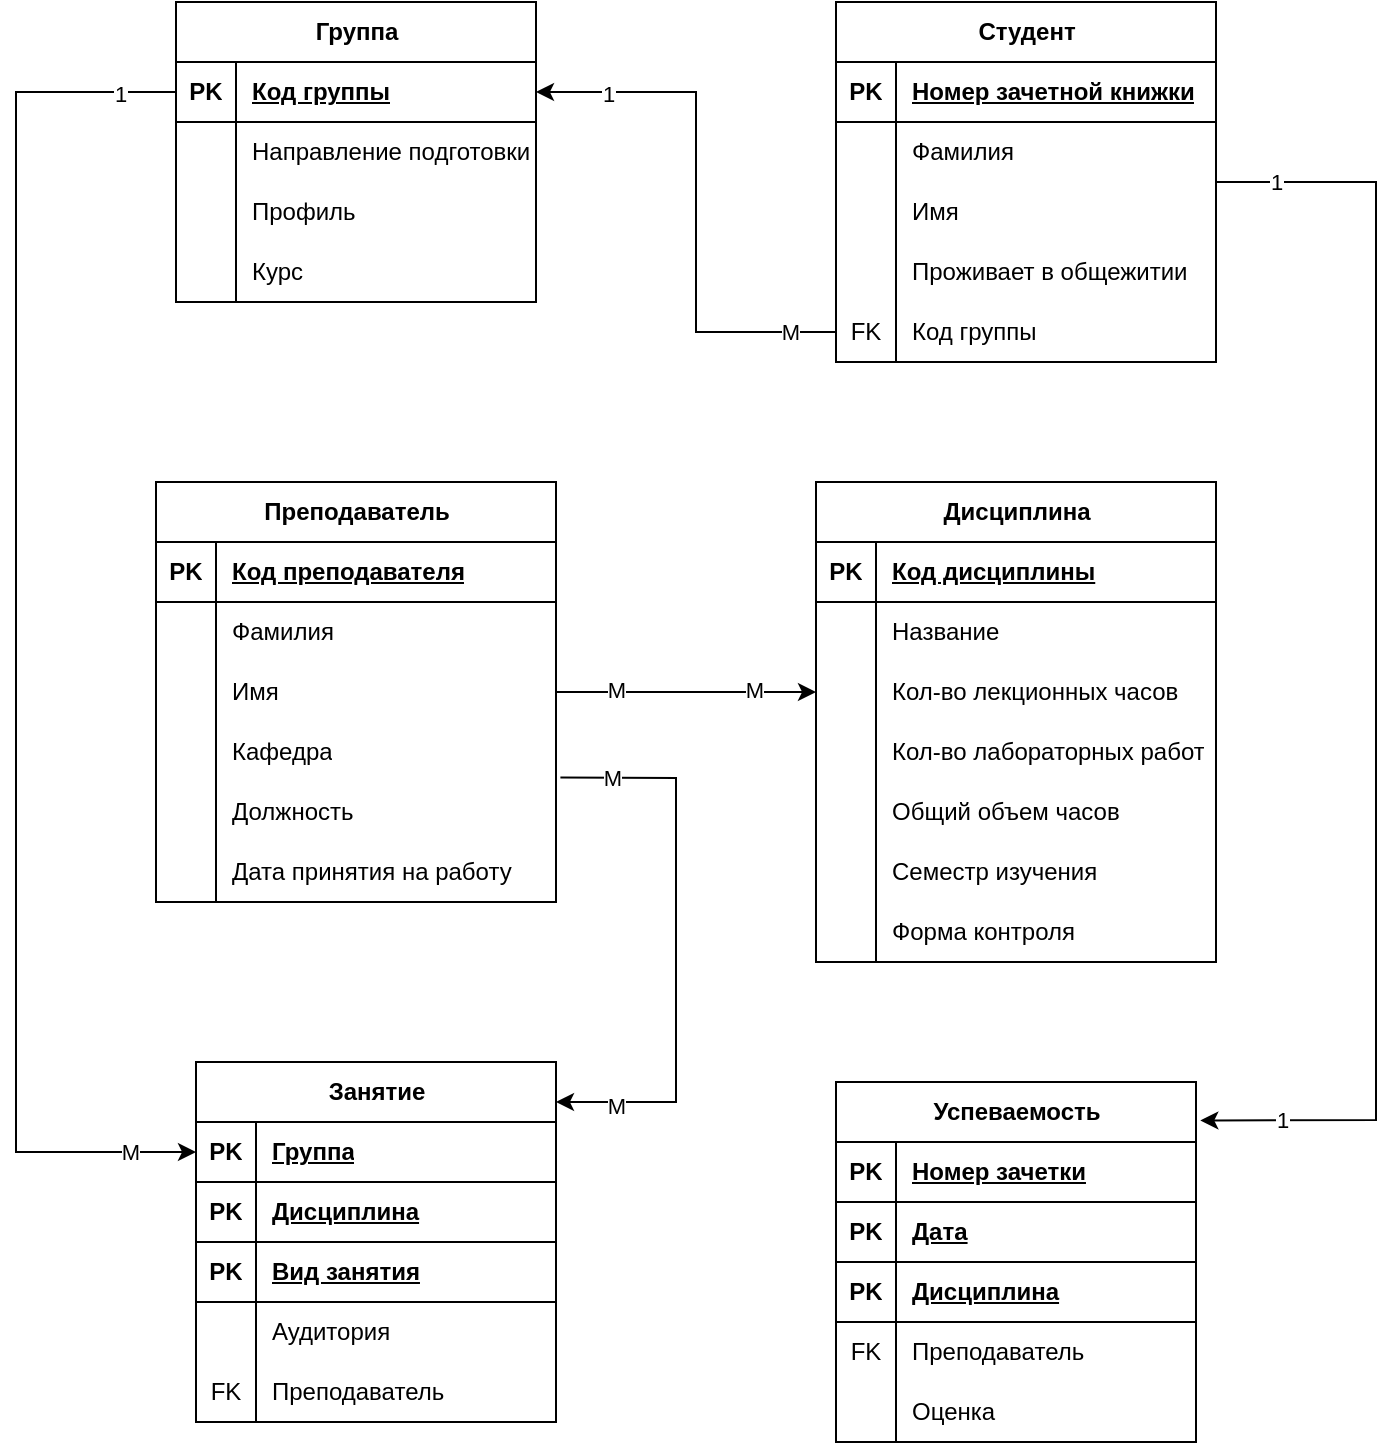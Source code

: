 <mxfile version="26.2.9">
  <diagram id="R2lEEEUBdFMjLlhIrx00" name="Page-1">
    <mxGraphModel dx="1283" dy="619" grid="1" gridSize="10" guides="1" tooltips="1" connect="1" arrows="1" fold="1" page="1" pageScale="1" pageWidth="850" pageHeight="1100" math="0" shadow="0" extFonts="Permanent Marker^https://fonts.googleapis.com/css?family=Permanent+Marker">
      <root>
        <mxCell id="0" />
        <mxCell id="1" parent="0" />
        <mxCell id="F655rZjjaWFnnAie6V9R-1" value="Группа" style="shape=table;startSize=30;container=1;collapsible=1;childLayout=tableLayout;fixedRows=1;rowLines=0;fontStyle=1;align=center;resizeLast=1;html=1;" vertex="1" parent="1">
          <mxGeometry x="180" y="60" width="180" height="150" as="geometry" />
        </mxCell>
        <mxCell id="F655rZjjaWFnnAie6V9R-2" value="" style="shape=tableRow;horizontal=0;startSize=0;swimlaneHead=0;swimlaneBody=0;fillColor=none;collapsible=0;dropTarget=0;points=[[0,0.5],[1,0.5]];portConstraint=eastwest;top=0;left=0;right=0;bottom=1;" vertex="1" parent="F655rZjjaWFnnAie6V9R-1">
          <mxGeometry y="30" width="180" height="30" as="geometry" />
        </mxCell>
        <mxCell id="F655rZjjaWFnnAie6V9R-3" value="PK" style="shape=partialRectangle;connectable=0;fillColor=none;top=0;left=0;bottom=0;right=0;fontStyle=1;overflow=hidden;whiteSpace=wrap;html=1;" vertex="1" parent="F655rZjjaWFnnAie6V9R-2">
          <mxGeometry width="30" height="30" as="geometry">
            <mxRectangle width="30" height="30" as="alternateBounds" />
          </mxGeometry>
        </mxCell>
        <mxCell id="F655rZjjaWFnnAie6V9R-4" value="Код группы" style="shape=partialRectangle;connectable=0;fillColor=none;top=0;left=0;bottom=0;right=0;align=left;spacingLeft=6;fontStyle=5;overflow=hidden;whiteSpace=wrap;html=1;" vertex="1" parent="F655rZjjaWFnnAie6V9R-2">
          <mxGeometry x="30" width="150" height="30" as="geometry">
            <mxRectangle width="150" height="30" as="alternateBounds" />
          </mxGeometry>
        </mxCell>
        <mxCell id="F655rZjjaWFnnAie6V9R-5" value="" style="shape=tableRow;horizontal=0;startSize=0;swimlaneHead=0;swimlaneBody=0;fillColor=none;collapsible=0;dropTarget=0;points=[[0,0.5],[1,0.5]];portConstraint=eastwest;top=0;left=0;right=0;bottom=0;" vertex="1" parent="F655rZjjaWFnnAie6V9R-1">
          <mxGeometry y="60" width="180" height="30" as="geometry" />
        </mxCell>
        <mxCell id="F655rZjjaWFnnAie6V9R-6" value="" style="shape=partialRectangle;connectable=0;fillColor=none;top=0;left=0;bottom=0;right=0;editable=1;overflow=hidden;whiteSpace=wrap;html=1;" vertex="1" parent="F655rZjjaWFnnAie6V9R-5">
          <mxGeometry width="30" height="30" as="geometry">
            <mxRectangle width="30" height="30" as="alternateBounds" />
          </mxGeometry>
        </mxCell>
        <mxCell id="F655rZjjaWFnnAie6V9R-7" value="Направление подготовки" style="shape=partialRectangle;connectable=0;fillColor=none;top=0;left=0;bottom=0;right=0;align=left;spacingLeft=6;overflow=hidden;whiteSpace=wrap;html=1;" vertex="1" parent="F655rZjjaWFnnAie6V9R-5">
          <mxGeometry x="30" width="150" height="30" as="geometry">
            <mxRectangle width="150" height="30" as="alternateBounds" />
          </mxGeometry>
        </mxCell>
        <mxCell id="F655rZjjaWFnnAie6V9R-8" value="" style="shape=tableRow;horizontal=0;startSize=0;swimlaneHead=0;swimlaneBody=0;fillColor=none;collapsible=0;dropTarget=0;points=[[0,0.5],[1,0.5]];portConstraint=eastwest;top=0;left=0;right=0;bottom=0;" vertex="1" parent="F655rZjjaWFnnAie6V9R-1">
          <mxGeometry y="90" width="180" height="30" as="geometry" />
        </mxCell>
        <mxCell id="F655rZjjaWFnnAie6V9R-9" value="" style="shape=partialRectangle;connectable=0;fillColor=none;top=0;left=0;bottom=0;right=0;editable=1;overflow=hidden;whiteSpace=wrap;html=1;" vertex="1" parent="F655rZjjaWFnnAie6V9R-8">
          <mxGeometry width="30" height="30" as="geometry">
            <mxRectangle width="30" height="30" as="alternateBounds" />
          </mxGeometry>
        </mxCell>
        <mxCell id="F655rZjjaWFnnAie6V9R-10" value="Профиль" style="shape=partialRectangle;connectable=0;fillColor=none;top=0;left=0;bottom=0;right=0;align=left;spacingLeft=6;overflow=hidden;whiteSpace=wrap;html=1;" vertex="1" parent="F655rZjjaWFnnAie6V9R-8">
          <mxGeometry x="30" width="150" height="30" as="geometry">
            <mxRectangle width="150" height="30" as="alternateBounds" />
          </mxGeometry>
        </mxCell>
        <mxCell id="F655rZjjaWFnnAie6V9R-11" value="" style="shape=tableRow;horizontal=0;startSize=0;swimlaneHead=0;swimlaneBody=0;fillColor=none;collapsible=0;dropTarget=0;points=[[0,0.5],[1,0.5]];portConstraint=eastwest;top=0;left=0;right=0;bottom=0;" vertex="1" parent="F655rZjjaWFnnAie6V9R-1">
          <mxGeometry y="120" width="180" height="30" as="geometry" />
        </mxCell>
        <mxCell id="F655rZjjaWFnnAie6V9R-12" value="" style="shape=partialRectangle;connectable=0;fillColor=none;top=0;left=0;bottom=0;right=0;editable=1;overflow=hidden;whiteSpace=wrap;html=1;" vertex="1" parent="F655rZjjaWFnnAie6V9R-11">
          <mxGeometry width="30" height="30" as="geometry">
            <mxRectangle width="30" height="30" as="alternateBounds" />
          </mxGeometry>
        </mxCell>
        <mxCell id="F655rZjjaWFnnAie6V9R-13" value="Курс" style="shape=partialRectangle;connectable=0;fillColor=none;top=0;left=0;bottom=0;right=0;align=left;spacingLeft=6;overflow=hidden;whiteSpace=wrap;html=1;" vertex="1" parent="F655rZjjaWFnnAie6V9R-11">
          <mxGeometry x="30" width="150" height="30" as="geometry">
            <mxRectangle width="150" height="30" as="alternateBounds" />
          </mxGeometry>
        </mxCell>
        <mxCell id="F655rZjjaWFnnAie6V9R-154" style="edgeStyle=none;rounded=0;orthogonalLoop=1;jettySize=auto;html=1;entryX=1.012;entryY=0.107;entryDx=0;entryDy=0;entryPerimeter=0;" edge="1" parent="1" source="F655rZjjaWFnnAie6V9R-14" target="F655rZjjaWFnnAie6V9R-110">
          <mxGeometry relative="1" as="geometry">
            <mxPoint x="710" y="690" as="targetPoint" />
            <Array as="points">
              <mxPoint x="780" y="150" />
              <mxPoint x="780" y="619" />
            </Array>
          </mxGeometry>
        </mxCell>
        <mxCell id="F655rZjjaWFnnAie6V9R-155" value="1" style="edgeLabel;html=1;align=center;verticalAlign=middle;resizable=0;points=[];" vertex="1" connectable="0" parent="F655rZjjaWFnnAie6V9R-154">
          <mxGeometry x="-0.906" relative="1" as="geometry">
            <mxPoint as="offset" />
          </mxGeometry>
        </mxCell>
        <mxCell id="F655rZjjaWFnnAie6V9R-156" value="1" style="edgeLabel;html=1;align=center;verticalAlign=middle;resizable=0;points=[];" vertex="1" connectable="0" parent="F655rZjjaWFnnAie6V9R-154">
          <mxGeometry x="0.873" relative="1" as="geometry">
            <mxPoint as="offset" />
          </mxGeometry>
        </mxCell>
        <mxCell id="F655rZjjaWFnnAie6V9R-14" value="Студент" style="shape=table;startSize=30;container=1;collapsible=1;childLayout=tableLayout;fixedRows=1;rowLines=0;fontStyle=1;align=center;resizeLast=1;html=1;" vertex="1" parent="1">
          <mxGeometry x="510" y="60" width="190" height="180" as="geometry">
            <mxRectangle x="510" y="120" width="90" height="30" as="alternateBounds" />
          </mxGeometry>
        </mxCell>
        <mxCell id="F655rZjjaWFnnAie6V9R-15" value="" style="shape=tableRow;horizontal=0;startSize=0;swimlaneHead=0;swimlaneBody=0;fillColor=none;collapsible=0;dropTarget=0;points=[[0,0.5],[1,0.5]];portConstraint=eastwest;top=0;left=0;right=0;bottom=1;" vertex="1" parent="F655rZjjaWFnnAie6V9R-14">
          <mxGeometry y="30" width="190" height="30" as="geometry" />
        </mxCell>
        <mxCell id="F655rZjjaWFnnAie6V9R-16" value="PK" style="shape=partialRectangle;connectable=0;fillColor=none;top=0;left=0;bottom=0;right=0;fontStyle=1;overflow=hidden;whiteSpace=wrap;html=1;" vertex="1" parent="F655rZjjaWFnnAie6V9R-15">
          <mxGeometry width="30" height="30" as="geometry">
            <mxRectangle width="30" height="30" as="alternateBounds" />
          </mxGeometry>
        </mxCell>
        <mxCell id="F655rZjjaWFnnAie6V9R-17" value="Номер зачетной книжки" style="shape=partialRectangle;connectable=0;fillColor=none;top=0;left=0;bottom=0;right=0;align=left;spacingLeft=6;fontStyle=5;overflow=hidden;whiteSpace=wrap;html=1;" vertex="1" parent="F655rZjjaWFnnAie6V9R-15">
          <mxGeometry x="30" width="160" height="30" as="geometry">
            <mxRectangle width="160" height="30" as="alternateBounds" />
          </mxGeometry>
        </mxCell>
        <mxCell id="F655rZjjaWFnnAie6V9R-18" value="" style="shape=tableRow;horizontal=0;startSize=0;swimlaneHead=0;swimlaneBody=0;fillColor=none;collapsible=0;dropTarget=0;points=[[0,0.5],[1,0.5]];portConstraint=eastwest;top=0;left=0;right=0;bottom=0;" vertex="1" parent="F655rZjjaWFnnAie6V9R-14">
          <mxGeometry y="60" width="190" height="30" as="geometry" />
        </mxCell>
        <mxCell id="F655rZjjaWFnnAie6V9R-19" value="" style="shape=partialRectangle;connectable=0;fillColor=none;top=0;left=0;bottom=0;right=0;editable=1;overflow=hidden;whiteSpace=wrap;html=1;" vertex="1" parent="F655rZjjaWFnnAie6V9R-18">
          <mxGeometry width="30" height="30" as="geometry">
            <mxRectangle width="30" height="30" as="alternateBounds" />
          </mxGeometry>
        </mxCell>
        <mxCell id="F655rZjjaWFnnAie6V9R-20" value="Фамилия" style="shape=partialRectangle;connectable=0;fillColor=none;top=0;left=0;bottom=0;right=0;align=left;spacingLeft=6;overflow=hidden;whiteSpace=wrap;html=1;" vertex="1" parent="F655rZjjaWFnnAie6V9R-18">
          <mxGeometry x="30" width="160" height="30" as="geometry">
            <mxRectangle width="160" height="30" as="alternateBounds" />
          </mxGeometry>
        </mxCell>
        <mxCell id="F655rZjjaWFnnAie6V9R-21" value="" style="shape=tableRow;horizontal=0;startSize=0;swimlaneHead=0;swimlaneBody=0;fillColor=none;collapsible=0;dropTarget=0;points=[[0,0.5],[1,0.5]];portConstraint=eastwest;top=0;left=0;right=0;bottom=0;" vertex="1" parent="F655rZjjaWFnnAie6V9R-14">
          <mxGeometry y="90" width="190" height="30" as="geometry" />
        </mxCell>
        <mxCell id="F655rZjjaWFnnAie6V9R-22" value="" style="shape=partialRectangle;connectable=0;fillColor=none;top=0;left=0;bottom=0;right=0;editable=1;overflow=hidden;whiteSpace=wrap;html=1;" vertex="1" parent="F655rZjjaWFnnAie6V9R-21">
          <mxGeometry width="30" height="30" as="geometry">
            <mxRectangle width="30" height="30" as="alternateBounds" />
          </mxGeometry>
        </mxCell>
        <mxCell id="F655rZjjaWFnnAie6V9R-23" value="Имя" style="shape=partialRectangle;connectable=0;fillColor=none;top=0;left=0;bottom=0;right=0;align=left;spacingLeft=6;overflow=hidden;whiteSpace=wrap;html=1;" vertex="1" parent="F655rZjjaWFnnAie6V9R-21">
          <mxGeometry x="30" width="160" height="30" as="geometry">
            <mxRectangle width="160" height="30" as="alternateBounds" />
          </mxGeometry>
        </mxCell>
        <mxCell id="F655rZjjaWFnnAie6V9R-24" value="" style="shape=tableRow;horizontal=0;startSize=0;swimlaneHead=0;swimlaneBody=0;fillColor=none;collapsible=0;dropTarget=0;points=[[0,0.5],[1,0.5]];portConstraint=eastwest;top=0;left=0;right=0;bottom=0;" vertex="1" parent="F655rZjjaWFnnAie6V9R-14">
          <mxGeometry y="120" width="190" height="30" as="geometry" />
        </mxCell>
        <mxCell id="F655rZjjaWFnnAie6V9R-25" value="" style="shape=partialRectangle;connectable=0;fillColor=none;top=0;left=0;bottom=0;right=0;editable=1;overflow=hidden;whiteSpace=wrap;html=1;" vertex="1" parent="F655rZjjaWFnnAie6V9R-24">
          <mxGeometry width="30" height="30" as="geometry">
            <mxRectangle width="30" height="30" as="alternateBounds" />
          </mxGeometry>
        </mxCell>
        <mxCell id="F655rZjjaWFnnAie6V9R-26" value="Проживает в общежитии" style="shape=partialRectangle;connectable=0;fillColor=none;top=0;left=0;bottom=0;right=0;align=left;spacingLeft=6;overflow=hidden;whiteSpace=wrap;html=1;" vertex="1" parent="F655rZjjaWFnnAie6V9R-24">
          <mxGeometry x="30" width="160" height="30" as="geometry">
            <mxRectangle width="160" height="30" as="alternateBounds" />
          </mxGeometry>
        </mxCell>
        <mxCell id="F655rZjjaWFnnAie6V9R-88" style="shape=tableRow;horizontal=0;startSize=0;swimlaneHead=0;swimlaneBody=0;fillColor=none;collapsible=0;dropTarget=0;points=[[0,0.5],[1,0.5]];portConstraint=eastwest;top=0;left=0;right=0;bottom=0;" vertex="1" parent="F655rZjjaWFnnAie6V9R-14">
          <mxGeometry y="150" width="190" height="30" as="geometry" />
        </mxCell>
        <mxCell id="F655rZjjaWFnnAie6V9R-89" value="FK" style="shape=partialRectangle;connectable=0;fillColor=none;top=0;left=0;bottom=0;right=0;editable=1;overflow=hidden;whiteSpace=wrap;html=1;" vertex="1" parent="F655rZjjaWFnnAie6V9R-88">
          <mxGeometry width="30" height="30" as="geometry">
            <mxRectangle width="30" height="30" as="alternateBounds" />
          </mxGeometry>
        </mxCell>
        <mxCell id="F655rZjjaWFnnAie6V9R-90" value="Код группы" style="shape=partialRectangle;connectable=0;fillColor=none;top=0;left=0;bottom=0;right=0;align=left;spacingLeft=6;overflow=hidden;whiteSpace=wrap;html=1;" vertex="1" parent="F655rZjjaWFnnAie6V9R-88">
          <mxGeometry x="30" width="160" height="30" as="geometry">
            <mxRectangle width="160" height="30" as="alternateBounds" />
          </mxGeometry>
        </mxCell>
        <mxCell id="F655rZjjaWFnnAie6V9R-151" style="edgeStyle=none;rounded=0;orthogonalLoop=1;jettySize=auto;html=1;entryX=0;entryY=0.5;entryDx=0;entryDy=0;" edge="1" parent="1" source="F655rZjjaWFnnAie6V9R-27" target="F655rZjjaWFnnAie6V9R-60">
          <mxGeometry relative="1" as="geometry" />
        </mxCell>
        <mxCell id="F655rZjjaWFnnAie6V9R-152" value="М" style="edgeLabel;html=1;align=center;verticalAlign=middle;resizable=0;points=[];" vertex="1" connectable="0" parent="F655rZjjaWFnnAie6V9R-151">
          <mxGeometry x="-0.537" y="1" relative="1" as="geometry">
            <mxPoint as="offset" />
          </mxGeometry>
        </mxCell>
        <mxCell id="F655rZjjaWFnnAie6V9R-153" value="М" style="edgeLabel;html=1;align=center;verticalAlign=middle;resizable=0;points=[];" vertex="1" connectable="0" parent="F655rZjjaWFnnAie6V9R-151">
          <mxGeometry x="0.513" y="1" relative="1" as="geometry">
            <mxPoint as="offset" />
          </mxGeometry>
        </mxCell>
        <mxCell id="F655rZjjaWFnnAie6V9R-157" style="edgeStyle=none;rounded=0;orthogonalLoop=1;jettySize=auto;html=1;exitX=1.011;exitY=0.925;exitDx=0;exitDy=0;exitPerimeter=0;entryX=1;entryY=0.111;entryDx=0;entryDy=0;entryPerimeter=0;" edge="1" parent="1" source="F655rZjjaWFnnAie6V9R-37" target="F655rZjjaWFnnAie6V9R-94">
          <mxGeometry relative="1" as="geometry">
            <mxPoint x="430" y="610" as="targetPoint" />
            <Array as="points">
              <mxPoint x="430" y="448" />
              <mxPoint x="430" y="610" />
            </Array>
          </mxGeometry>
        </mxCell>
        <mxCell id="F655rZjjaWFnnAie6V9R-158" value="М" style="edgeLabel;html=1;align=center;verticalAlign=middle;resizable=0;points=[];" vertex="1" connectable="0" parent="F655rZjjaWFnnAie6V9R-157">
          <mxGeometry x="-0.815" relative="1" as="geometry">
            <mxPoint as="offset" />
          </mxGeometry>
        </mxCell>
        <mxCell id="F655rZjjaWFnnAie6V9R-159" value="М" style="edgeLabel;html=1;align=center;verticalAlign=middle;resizable=0;points=[];" vertex="1" connectable="0" parent="F655rZjjaWFnnAie6V9R-157">
          <mxGeometry x="0.809" y="2" relative="1" as="geometry">
            <mxPoint x="3" as="offset" />
          </mxGeometry>
        </mxCell>
        <mxCell id="F655rZjjaWFnnAie6V9R-27" value="Преподаватель" style="shape=table;startSize=30;container=1;collapsible=1;childLayout=tableLayout;fixedRows=1;rowLines=0;fontStyle=1;align=center;resizeLast=1;html=1;" vertex="1" parent="1">
          <mxGeometry x="170" y="300" width="200" height="210" as="geometry" />
        </mxCell>
        <mxCell id="F655rZjjaWFnnAie6V9R-28" value="" style="shape=tableRow;horizontal=0;startSize=0;swimlaneHead=0;swimlaneBody=0;fillColor=none;collapsible=0;dropTarget=0;points=[[0,0.5],[1,0.5]];portConstraint=eastwest;top=0;left=0;right=0;bottom=1;" vertex="1" parent="F655rZjjaWFnnAie6V9R-27">
          <mxGeometry y="30" width="200" height="30" as="geometry" />
        </mxCell>
        <mxCell id="F655rZjjaWFnnAie6V9R-29" value="PK" style="shape=partialRectangle;connectable=0;fillColor=none;top=0;left=0;bottom=0;right=0;fontStyle=1;overflow=hidden;whiteSpace=wrap;html=1;" vertex="1" parent="F655rZjjaWFnnAie6V9R-28">
          <mxGeometry width="30" height="30" as="geometry">
            <mxRectangle width="30" height="30" as="alternateBounds" />
          </mxGeometry>
        </mxCell>
        <mxCell id="F655rZjjaWFnnAie6V9R-30" value="Код преподавателя" style="shape=partialRectangle;connectable=0;fillColor=none;top=0;left=0;bottom=0;right=0;align=left;spacingLeft=6;fontStyle=5;overflow=hidden;whiteSpace=wrap;html=1;" vertex="1" parent="F655rZjjaWFnnAie6V9R-28">
          <mxGeometry x="30" width="170" height="30" as="geometry">
            <mxRectangle width="170" height="30" as="alternateBounds" />
          </mxGeometry>
        </mxCell>
        <mxCell id="F655rZjjaWFnnAie6V9R-31" value="" style="shape=tableRow;horizontal=0;startSize=0;swimlaneHead=0;swimlaneBody=0;fillColor=none;collapsible=0;dropTarget=0;points=[[0,0.5],[1,0.5]];portConstraint=eastwest;top=0;left=0;right=0;bottom=0;" vertex="1" parent="F655rZjjaWFnnAie6V9R-27">
          <mxGeometry y="60" width="200" height="30" as="geometry" />
        </mxCell>
        <mxCell id="F655rZjjaWFnnAie6V9R-32" value="" style="shape=partialRectangle;connectable=0;fillColor=none;top=0;left=0;bottom=0;right=0;editable=1;overflow=hidden;whiteSpace=wrap;html=1;" vertex="1" parent="F655rZjjaWFnnAie6V9R-31">
          <mxGeometry width="30" height="30" as="geometry">
            <mxRectangle width="30" height="30" as="alternateBounds" />
          </mxGeometry>
        </mxCell>
        <mxCell id="F655rZjjaWFnnAie6V9R-33" value="Фамилия" style="shape=partialRectangle;connectable=0;fillColor=none;top=0;left=0;bottom=0;right=0;align=left;spacingLeft=6;overflow=hidden;whiteSpace=wrap;html=1;" vertex="1" parent="F655rZjjaWFnnAie6V9R-31">
          <mxGeometry x="30" width="170" height="30" as="geometry">
            <mxRectangle width="170" height="30" as="alternateBounds" />
          </mxGeometry>
        </mxCell>
        <mxCell id="F655rZjjaWFnnAie6V9R-34" value="" style="shape=tableRow;horizontal=0;startSize=0;swimlaneHead=0;swimlaneBody=0;fillColor=none;collapsible=0;dropTarget=0;points=[[0,0.5],[1,0.5]];portConstraint=eastwest;top=0;left=0;right=0;bottom=0;" vertex="1" parent="F655rZjjaWFnnAie6V9R-27">
          <mxGeometry y="90" width="200" height="30" as="geometry" />
        </mxCell>
        <mxCell id="F655rZjjaWFnnAie6V9R-35" value="" style="shape=partialRectangle;connectable=0;fillColor=none;top=0;left=0;bottom=0;right=0;editable=1;overflow=hidden;whiteSpace=wrap;html=1;" vertex="1" parent="F655rZjjaWFnnAie6V9R-34">
          <mxGeometry width="30" height="30" as="geometry">
            <mxRectangle width="30" height="30" as="alternateBounds" />
          </mxGeometry>
        </mxCell>
        <mxCell id="F655rZjjaWFnnAie6V9R-36" value="Имя" style="shape=partialRectangle;connectable=0;fillColor=none;top=0;left=0;bottom=0;right=0;align=left;spacingLeft=6;overflow=hidden;whiteSpace=wrap;html=1;" vertex="1" parent="F655rZjjaWFnnAie6V9R-34">
          <mxGeometry x="30" width="170" height="30" as="geometry">
            <mxRectangle width="170" height="30" as="alternateBounds" />
          </mxGeometry>
        </mxCell>
        <mxCell id="F655rZjjaWFnnAie6V9R-37" value="" style="shape=tableRow;horizontal=0;startSize=0;swimlaneHead=0;swimlaneBody=0;fillColor=none;collapsible=0;dropTarget=0;points=[[0,0.5],[1,0.5]];portConstraint=eastwest;top=0;left=0;right=0;bottom=0;" vertex="1" parent="F655rZjjaWFnnAie6V9R-27">
          <mxGeometry y="120" width="200" height="30" as="geometry" />
        </mxCell>
        <mxCell id="F655rZjjaWFnnAie6V9R-38" value="" style="shape=partialRectangle;connectable=0;fillColor=none;top=0;left=0;bottom=0;right=0;editable=1;overflow=hidden;whiteSpace=wrap;html=1;" vertex="1" parent="F655rZjjaWFnnAie6V9R-37">
          <mxGeometry width="30" height="30" as="geometry">
            <mxRectangle width="30" height="30" as="alternateBounds" />
          </mxGeometry>
        </mxCell>
        <mxCell id="F655rZjjaWFnnAie6V9R-39" value="Кафедра" style="shape=partialRectangle;connectable=0;fillColor=none;top=0;left=0;bottom=0;right=0;align=left;spacingLeft=6;overflow=hidden;whiteSpace=wrap;html=1;" vertex="1" parent="F655rZjjaWFnnAie6V9R-37">
          <mxGeometry x="30" width="170" height="30" as="geometry">
            <mxRectangle width="170" height="30" as="alternateBounds" />
          </mxGeometry>
        </mxCell>
        <mxCell id="F655rZjjaWFnnAie6V9R-47" style="shape=tableRow;horizontal=0;startSize=0;swimlaneHead=0;swimlaneBody=0;fillColor=none;collapsible=0;dropTarget=0;points=[[0,0.5],[1,0.5]];portConstraint=eastwest;top=0;left=0;right=0;bottom=0;" vertex="1" parent="F655rZjjaWFnnAie6V9R-27">
          <mxGeometry y="150" width="200" height="30" as="geometry" />
        </mxCell>
        <mxCell id="F655rZjjaWFnnAie6V9R-48" style="shape=partialRectangle;connectable=0;fillColor=none;top=0;left=0;bottom=0;right=0;editable=1;overflow=hidden;whiteSpace=wrap;html=1;" vertex="1" parent="F655rZjjaWFnnAie6V9R-47">
          <mxGeometry width="30" height="30" as="geometry">
            <mxRectangle width="30" height="30" as="alternateBounds" />
          </mxGeometry>
        </mxCell>
        <mxCell id="F655rZjjaWFnnAie6V9R-49" value="Должность" style="shape=partialRectangle;connectable=0;fillColor=none;top=0;left=0;bottom=0;right=0;align=left;spacingLeft=6;overflow=hidden;whiteSpace=wrap;html=1;" vertex="1" parent="F655rZjjaWFnnAie6V9R-47">
          <mxGeometry x="30" width="170" height="30" as="geometry">
            <mxRectangle width="170" height="30" as="alternateBounds" />
          </mxGeometry>
        </mxCell>
        <mxCell id="F655rZjjaWFnnAie6V9R-50" style="shape=tableRow;horizontal=0;startSize=0;swimlaneHead=0;swimlaneBody=0;fillColor=none;collapsible=0;dropTarget=0;points=[[0,0.5],[1,0.5]];portConstraint=eastwest;top=0;left=0;right=0;bottom=0;" vertex="1" parent="F655rZjjaWFnnAie6V9R-27">
          <mxGeometry y="180" width="200" height="30" as="geometry" />
        </mxCell>
        <mxCell id="F655rZjjaWFnnAie6V9R-51" style="shape=partialRectangle;connectable=0;fillColor=none;top=0;left=0;bottom=0;right=0;editable=1;overflow=hidden;whiteSpace=wrap;html=1;" vertex="1" parent="F655rZjjaWFnnAie6V9R-50">
          <mxGeometry width="30" height="30" as="geometry">
            <mxRectangle width="30" height="30" as="alternateBounds" />
          </mxGeometry>
        </mxCell>
        <mxCell id="F655rZjjaWFnnAie6V9R-52" value="Дата принятия на работу" style="shape=partialRectangle;connectable=0;fillColor=none;top=0;left=0;bottom=0;right=0;align=left;spacingLeft=6;overflow=hidden;whiteSpace=wrap;html=1;" vertex="1" parent="F655rZjjaWFnnAie6V9R-50">
          <mxGeometry x="30" width="170" height="30" as="geometry">
            <mxRectangle width="170" height="30" as="alternateBounds" />
          </mxGeometry>
        </mxCell>
        <mxCell id="F655rZjjaWFnnAie6V9R-53" value="Дисциплина" style="shape=table;startSize=30;container=1;collapsible=1;childLayout=tableLayout;fixedRows=1;rowLines=0;fontStyle=1;align=center;resizeLast=1;html=1;" vertex="1" parent="1">
          <mxGeometry x="500" y="300" width="200" height="240" as="geometry" />
        </mxCell>
        <mxCell id="F655rZjjaWFnnAie6V9R-54" value="" style="shape=tableRow;horizontal=0;startSize=0;swimlaneHead=0;swimlaneBody=0;fillColor=none;collapsible=0;dropTarget=0;points=[[0,0.5],[1,0.5]];portConstraint=eastwest;top=0;left=0;right=0;bottom=1;" vertex="1" parent="F655rZjjaWFnnAie6V9R-53">
          <mxGeometry y="30" width="200" height="30" as="geometry" />
        </mxCell>
        <mxCell id="F655rZjjaWFnnAie6V9R-55" value="PK" style="shape=partialRectangle;connectable=0;fillColor=none;top=0;left=0;bottom=0;right=0;fontStyle=1;overflow=hidden;whiteSpace=wrap;html=1;" vertex="1" parent="F655rZjjaWFnnAie6V9R-54">
          <mxGeometry width="30" height="30" as="geometry">
            <mxRectangle width="30" height="30" as="alternateBounds" />
          </mxGeometry>
        </mxCell>
        <mxCell id="F655rZjjaWFnnAie6V9R-56" value="Код дисциплины" style="shape=partialRectangle;connectable=0;fillColor=none;top=0;left=0;bottom=0;right=0;align=left;spacingLeft=6;fontStyle=5;overflow=hidden;whiteSpace=wrap;html=1;" vertex="1" parent="F655rZjjaWFnnAie6V9R-54">
          <mxGeometry x="30" width="170" height="30" as="geometry">
            <mxRectangle width="170" height="30" as="alternateBounds" />
          </mxGeometry>
        </mxCell>
        <mxCell id="F655rZjjaWFnnAie6V9R-57" value="" style="shape=tableRow;horizontal=0;startSize=0;swimlaneHead=0;swimlaneBody=0;fillColor=none;collapsible=0;dropTarget=0;points=[[0,0.5],[1,0.5]];portConstraint=eastwest;top=0;left=0;right=0;bottom=0;" vertex="1" parent="F655rZjjaWFnnAie6V9R-53">
          <mxGeometry y="60" width="200" height="30" as="geometry" />
        </mxCell>
        <mxCell id="F655rZjjaWFnnAie6V9R-58" value="" style="shape=partialRectangle;connectable=0;fillColor=none;top=0;left=0;bottom=0;right=0;editable=1;overflow=hidden;whiteSpace=wrap;html=1;" vertex="1" parent="F655rZjjaWFnnAie6V9R-57">
          <mxGeometry width="30" height="30" as="geometry">
            <mxRectangle width="30" height="30" as="alternateBounds" />
          </mxGeometry>
        </mxCell>
        <mxCell id="F655rZjjaWFnnAie6V9R-59" value="Название" style="shape=partialRectangle;connectable=0;fillColor=none;top=0;left=0;bottom=0;right=0;align=left;spacingLeft=6;overflow=hidden;whiteSpace=wrap;html=1;" vertex="1" parent="F655rZjjaWFnnAie6V9R-57">
          <mxGeometry x="30" width="170" height="30" as="geometry">
            <mxRectangle width="170" height="30" as="alternateBounds" />
          </mxGeometry>
        </mxCell>
        <mxCell id="F655rZjjaWFnnAie6V9R-60" value="" style="shape=tableRow;horizontal=0;startSize=0;swimlaneHead=0;swimlaneBody=0;fillColor=none;collapsible=0;dropTarget=0;points=[[0,0.5],[1,0.5]];portConstraint=eastwest;top=0;left=0;right=0;bottom=0;" vertex="1" parent="F655rZjjaWFnnAie6V9R-53">
          <mxGeometry y="90" width="200" height="30" as="geometry" />
        </mxCell>
        <mxCell id="F655rZjjaWFnnAie6V9R-61" value="" style="shape=partialRectangle;connectable=0;fillColor=none;top=0;left=0;bottom=0;right=0;editable=1;overflow=hidden;whiteSpace=wrap;html=1;" vertex="1" parent="F655rZjjaWFnnAie6V9R-60">
          <mxGeometry width="30" height="30" as="geometry">
            <mxRectangle width="30" height="30" as="alternateBounds" />
          </mxGeometry>
        </mxCell>
        <mxCell id="F655rZjjaWFnnAie6V9R-62" value="Кол-во лекционных часов" style="shape=partialRectangle;connectable=0;fillColor=none;top=0;left=0;bottom=0;right=0;align=left;spacingLeft=6;overflow=hidden;whiteSpace=wrap;html=1;" vertex="1" parent="F655rZjjaWFnnAie6V9R-60">
          <mxGeometry x="30" width="170" height="30" as="geometry">
            <mxRectangle width="170" height="30" as="alternateBounds" />
          </mxGeometry>
        </mxCell>
        <mxCell id="F655rZjjaWFnnAie6V9R-63" value="" style="shape=tableRow;horizontal=0;startSize=0;swimlaneHead=0;swimlaneBody=0;fillColor=none;collapsible=0;dropTarget=0;points=[[0,0.5],[1,0.5]];portConstraint=eastwest;top=0;left=0;right=0;bottom=0;" vertex="1" parent="F655rZjjaWFnnAie6V9R-53">
          <mxGeometry y="120" width="200" height="30" as="geometry" />
        </mxCell>
        <mxCell id="F655rZjjaWFnnAie6V9R-64" value="" style="shape=partialRectangle;connectable=0;fillColor=none;top=0;left=0;bottom=0;right=0;editable=1;overflow=hidden;whiteSpace=wrap;html=1;" vertex="1" parent="F655rZjjaWFnnAie6V9R-63">
          <mxGeometry width="30" height="30" as="geometry">
            <mxRectangle width="30" height="30" as="alternateBounds" />
          </mxGeometry>
        </mxCell>
        <mxCell id="F655rZjjaWFnnAie6V9R-65" value="Кол-во лабораторных работ" style="shape=partialRectangle;connectable=0;fillColor=none;top=0;left=0;bottom=0;right=0;align=left;spacingLeft=6;overflow=hidden;whiteSpace=wrap;html=1;" vertex="1" parent="F655rZjjaWFnnAie6V9R-63">
          <mxGeometry x="30" width="170" height="30" as="geometry">
            <mxRectangle width="170" height="30" as="alternateBounds" />
          </mxGeometry>
        </mxCell>
        <mxCell id="F655rZjjaWFnnAie6V9R-66" style="shape=tableRow;horizontal=0;startSize=0;swimlaneHead=0;swimlaneBody=0;fillColor=none;collapsible=0;dropTarget=0;points=[[0,0.5],[1,0.5]];portConstraint=eastwest;top=0;left=0;right=0;bottom=0;" vertex="1" parent="F655rZjjaWFnnAie6V9R-53">
          <mxGeometry y="150" width="200" height="30" as="geometry" />
        </mxCell>
        <mxCell id="F655rZjjaWFnnAie6V9R-67" style="shape=partialRectangle;connectable=0;fillColor=none;top=0;left=0;bottom=0;right=0;editable=1;overflow=hidden;whiteSpace=wrap;html=1;" vertex="1" parent="F655rZjjaWFnnAie6V9R-66">
          <mxGeometry width="30" height="30" as="geometry">
            <mxRectangle width="30" height="30" as="alternateBounds" />
          </mxGeometry>
        </mxCell>
        <mxCell id="F655rZjjaWFnnAie6V9R-68" value="Общий объем часов" style="shape=partialRectangle;connectable=0;fillColor=none;top=0;left=0;bottom=0;right=0;align=left;spacingLeft=6;overflow=hidden;whiteSpace=wrap;html=1;" vertex="1" parent="F655rZjjaWFnnAie6V9R-66">
          <mxGeometry x="30" width="170" height="30" as="geometry">
            <mxRectangle width="170" height="30" as="alternateBounds" />
          </mxGeometry>
        </mxCell>
        <mxCell id="F655rZjjaWFnnAie6V9R-69" style="shape=tableRow;horizontal=0;startSize=0;swimlaneHead=0;swimlaneBody=0;fillColor=none;collapsible=0;dropTarget=0;points=[[0,0.5],[1,0.5]];portConstraint=eastwest;top=0;left=0;right=0;bottom=0;" vertex="1" parent="F655rZjjaWFnnAie6V9R-53">
          <mxGeometry y="180" width="200" height="30" as="geometry" />
        </mxCell>
        <mxCell id="F655rZjjaWFnnAie6V9R-70" style="shape=partialRectangle;connectable=0;fillColor=none;top=0;left=0;bottom=0;right=0;editable=1;overflow=hidden;whiteSpace=wrap;html=1;" vertex="1" parent="F655rZjjaWFnnAie6V9R-69">
          <mxGeometry width="30" height="30" as="geometry">
            <mxRectangle width="30" height="30" as="alternateBounds" />
          </mxGeometry>
        </mxCell>
        <mxCell id="F655rZjjaWFnnAie6V9R-71" value="Семестр изучения" style="shape=partialRectangle;connectable=0;fillColor=none;top=0;left=0;bottom=0;right=0;align=left;spacingLeft=6;overflow=hidden;whiteSpace=wrap;html=1;" vertex="1" parent="F655rZjjaWFnnAie6V9R-69">
          <mxGeometry x="30" width="170" height="30" as="geometry">
            <mxRectangle width="170" height="30" as="alternateBounds" />
          </mxGeometry>
        </mxCell>
        <mxCell id="F655rZjjaWFnnAie6V9R-72" style="shape=tableRow;horizontal=0;startSize=0;swimlaneHead=0;swimlaneBody=0;fillColor=none;collapsible=0;dropTarget=0;points=[[0,0.5],[1,0.5]];portConstraint=eastwest;top=0;left=0;right=0;bottom=0;" vertex="1" parent="F655rZjjaWFnnAie6V9R-53">
          <mxGeometry y="210" width="200" height="30" as="geometry" />
        </mxCell>
        <mxCell id="F655rZjjaWFnnAie6V9R-73" style="shape=partialRectangle;connectable=0;fillColor=none;top=0;left=0;bottom=0;right=0;editable=1;overflow=hidden;whiteSpace=wrap;html=1;" vertex="1" parent="F655rZjjaWFnnAie6V9R-72">
          <mxGeometry width="30" height="30" as="geometry">
            <mxRectangle width="30" height="30" as="alternateBounds" />
          </mxGeometry>
        </mxCell>
        <mxCell id="F655rZjjaWFnnAie6V9R-74" value="Форма контроля" style="shape=partialRectangle;connectable=0;fillColor=none;top=0;left=0;bottom=0;right=0;align=left;spacingLeft=6;overflow=hidden;whiteSpace=wrap;html=1;" vertex="1" parent="F655rZjjaWFnnAie6V9R-72">
          <mxGeometry x="30" width="170" height="30" as="geometry">
            <mxRectangle width="170" height="30" as="alternateBounds" />
          </mxGeometry>
        </mxCell>
        <mxCell id="F655rZjjaWFnnAie6V9R-94" value="Занятие" style="shape=table;startSize=30;container=1;collapsible=1;childLayout=tableLayout;fixedRows=1;rowLines=0;fontStyle=1;align=center;resizeLast=1;html=1;" vertex="1" parent="1">
          <mxGeometry x="190" y="590" width="180" height="180" as="geometry" />
        </mxCell>
        <mxCell id="F655rZjjaWFnnAie6V9R-132" value="" style="shape=tableRow;horizontal=0;startSize=0;swimlaneHead=0;swimlaneBody=0;fillColor=none;collapsible=0;dropTarget=0;points=[[0,0.5],[1,0.5]];portConstraint=eastwest;top=0;left=0;right=0;bottom=1;" vertex="1" parent="F655rZjjaWFnnAie6V9R-94">
          <mxGeometry y="30" width="180" height="30" as="geometry" />
        </mxCell>
        <mxCell id="F655rZjjaWFnnAie6V9R-133" value="PK" style="shape=partialRectangle;connectable=0;fillColor=none;top=0;left=0;bottom=0;right=0;fontStyle=1;overflow=hidden;whiteSpace=wrap;html=1;" vertex="1" parent="F655rZjjaWFnnAie6V9R-132">
          <mxGeometry width="30" height="30" as="geometry">
            <mxRectangle width="30" height="30" as="alternateBounds" />
          </mxGeometry>
        </mxCell>
        <mxCell id="F655rZjjaWFnnAie6V9R-134" value="Группа" style="shape=partialRectangle;connectable=0;fillColor=none;top=0;left=0;bottom=0;right=0;align=left;spacingLeft=6;fontStyle=5;overflow=hidden;whiteSpace=wrap;html=1;" vertex="1" parent="F655rZjjaWFnnAie6V9R-132">
          <mxGeometry x="30" width="150" height="30" as="geometry">
            <mxRectangle width="150" height="30" as="alternateBounds" />
          </mxGeometry>
        </mxCell>
        <mxCell id="F655rZjjaWFnnAie6V9R-135" value="" style="shape=tableRow;horizontal=0;startSize=0;swimlaneHead=0;swimlaneBody=0;fillColor=none;collapsible=0;dropTarget=0;points=[[0,0.5],[1,0.5]];portConstraint=eastwest;top=0;left=0;right=0;bottom=1;" vertex="1" parent="F655rZjjaWFnnAie6V9R-94">
          <mxGeometry y="60" width="180" height="30" as="geometry" />
        </mxCell>
        <mxCell id="F655rZjjaWFnnAie6V9R-136" value="PK" style="shape=partialRectangle;connectable=0;fillColor=none;top=0;left=0;bottom=0;right=0;fontStyle=1;overflow=hidden;whiteSpace=wrap;html=1;" vertex="1" parent="F655rZjjaWFnnAie6V9R-135">
          <mxGeometry width="30" height="30" as="geometry">
            <mxRectangle width="30" height="30" as="alternateBounds" />
          </mxGeometry>
        </mxCell>
        <mxCell id="F655rZjjaWFnnAie6V9R-137" value="Дисциплина" style="shape=partialRectangle;connectable=0;fillColor=none;top=0;left=0;bottom=0;right=0;align=left;spacingLeft=6;fontStyle=5;overflow=hidden;whiteSpace=wrap;html=1;" vertex="1" parent="F655rZjjaWFnnAie6V9R-135">
          <mxGeometry x="30" width="150" height="30" as="geometry">
            <mxRectangle width="150" height="30" as="alternateBounds" />
          </mxGeometry>
        </mxCell>
        <mxCell id="F655rZjjaWFnnAie6V9R-95" value="" style="shape=tableRow;horizontal=0;startSize=0;swimlaneHead=0;swimlaneBody=0;fillColor=none;collapsible=0;dropTarget=0;points=[[0,0.5],[1,0.5]];portConstraint=eastwest;top=0;left=0;right=0;bottom=1;" vertex="1" parent="F655rZjjaWFnnAie6V9R-94">
          <mxGeometry y="90" width="180" height="30" as="geometry" />
        </mxCell>
        <mxCell id="F655rZjjaWFnnAie6V9R-96" value="PK" style="shape=partialRectangle;connectable=0;fillColor=none;top=0;left=0;bottom=0;right=0;fontStyle=1;overflow=hidden;whiteSpace=wrap;html=1;" vertex="1" parent="F655rZjjaWFnnAie6V9R-95">
          <mxGeometry width="30" height="30" as="geometry">
            <mxRectangle width="30" height="30" as="alternateBounds" />
          </mxGeometry>
        </mxCell>
        <mxCell id="F655rZjjaWFnnAie6V9R-97" value="Вид занятия" style="shape=partialRectangle;connectable=0;fillColor=none;top=0;left=0;bottom=0;right=0;align=left;spacingLeft=6;fontStyle=5;overflow=hidden;whiteSpace=wrap;html=1;" vertex="1" parent="F655rZjjaWFnnAie6V9R-95">
          <mxGeometry x="30" width="150" height="30" as="geometry">
            <mxRectangle width="150" height="30" as="alternateBounds" />
          </mxGeometry>
        </mxCell>
        <mxCell id="F655rZjjaWFnnAie6V9R-98" value="" style="shape=tableRow;horizontal=0;startSize=0;swimlaneHead=0;swimlaneBody=0;fillColor=none;collapsible=0;dropTarget=0;points=[[0,0.5],[1,0.5]];portConstraint=eastwest;top=0;left=0;right=0;bottom=0;" vertex="1" parent="F655rZjjaWFnnAie6V9R-94">
          <mxGeometry y="120" width="180" height="30" as="geometry" />
        </mxCell>
        <mxCell id="F655rZjjaWFnnAie6V9R-99" value="" style="shape=partialRectangle;connectable=0;fillColor=none;top=0;left=0;bottom=0;right=0;editable=1;overflow=hidden;whiteSpace=wrap;html=1;" vertex="1" parent="F655rZjjaWFnnAie6V9R-98">
          <mxGeometry width="30" height="30" as="geometry">
            <mxRectangle width="30" height="30" as="alternateBounds" />
          </mxGeometry>
        </mxCell>
        <mxCell id="F655rZjjaWFnnAie6V9R-100" value="Аудитория" style="shape=partialRectangle;connectable=0;fillColor=none;top=0;left=0;bottom=0;right=0;align=left;spacingLeft=6;overflow=hidden;whiteSpace=wrap;html=1;" vertex="1" parent="F655rZjjaWFnnAie6V9R-98">
          <mxGeometry x="30" width="150" height="30" as="geometry">
            <mxRectangle width="150" height="30" as="alternateBounds" />
          </mxGeometry>
        </mxCell>
        <mxCell id="F655rZjjaWFnnAie6V9R-101" value="" style="shape=tableRow;horizontal=0;startSize=0;swimlaneHead=0;swimlaneBody=0;fillColor=none;collapsible=0;dropTarget=0;points=[[0,0.5],[1,0.5]];portConstraint=eastwest;top=0;left=0;right=0;bottom=0;" vertex="1" parent="F655rZjjaWFnnAie6V9R-94">
          <mxGeometry y="150" width="180" height="30" as="geometry" />
        </mxCell>
        <mxCell id="F655rZjjaWFnnAie6V9R-102" value="FK" style="shape=partialRectangle;connectable=0;fillColor=none;top=0;left=0;bottom=0;right=0;editable=1;overflow=hidden;whiteSpace=wrap;html=1;" vertex="1" parent="F655rZjjaWFnnAie6V9R-101">
          <mxGeometry width="30" height="30" as="geometry">
            <mxRectangle width="30" height="30" as="alternateBounds" />
          </mxGeometry>
        </mxCell>
        <mxCell id="F655rZjjaWFnnAie6V9R-103" value="Преподаватель" style="shape=partialRectangle;connectable=0;fillColor=none;top=0;left=0;bottom=0;right=0;align=left;spacingLeft=6;overflow=hidden;whiteSpace=wrap;html=1;" vertex="1" parent="F655rZjjaWFnnAie6V9R-101">
          <mxGeometry x="30" width="150" height="30" as="geometry">
            <mxRectangle width="150" height="30" as="alternateBounds" />
          </mxGeometry>
        </mxCell>
        <mxCell id="F655rZjjaWFnnAie6V9R-110" value="Успеваемость" style="shape=table;startSize=30;container=1;collapsible=1;childLayout=tableLayout;fixedRows=1;rowLines=0;fontStyle=1;align=center;resizeLast=1;html=1;" vertex="1" parent="1">
          <mxGeometry x="510" y="600" width="180" height="180" as="geometry" />
        </mxCell>
        <mxCell id="F655rZjjaWFnnAie6V9R-139" value="" style="shape=tableRow;horizontal=0;startSize=0;swimlaneHead=0;swimlaneBody=0;fillColor=none;collapsible=0;dropTarget=0;points=[[0,0.5],[1,0.5]];portConstraint=eastwest;top=0;left=0;right=0;bottom=1;" vertex="1" parent="F655rZjjaWFnnAie6V9R-110">
          <mxGeometry y="30" width="180" height="30" as="geometry" />
        </mxCell>
        <mxCell id="F655rZjjaWFnnAie6V9R-140" value="PK" style="shape=partialRectangle;connectable=0;fillColor=none;top=0;left=0;bottom=0;right=0;fontStyle=1;overflow=hidden;whiteSpace=wrap;html=1;" vertex="1" parent="F655rZjjaWFnnAie6V9R-139">
          <mxGeometry width="30" height="30" as="geometry">
            <mxRectangle width="30" height="30" as="alternateBounds" />
          </mxGeometry>
        </mxCell>
        <mxCell id="F655rZjjaWFnnAie6V9R-141" value="Номер зачетки" style="shape=partialRectangle;connectable=0;fillColor=none;top=0;left=0;bottom=0;right=0;align=left;spacingLeft=6;fontStyle=5;overflow=hidden;whiteSpace=wrap;html=1;" vertex="1" parent="F655rZjjaWFnnAie6V9R-139">
          <mxGeometry x="30" width="150" height="30" as="geometry">
            <mxRectangle width="150" height="30" as="alternateBounds" />
          </mxGeometry>
        </mxCell>
        <mxCell id="F655rZjjaWFnnAie6V9R-142" value="" style="shape=tableRow;horizontal=0;startSize=0;swimlaneHead=0;swimlaneBody=0;fillColor=none;collapsible=0;dropTarget=0;points=[[0,0.5],[1,0.5]];portConstraint=eastwest;top=0;left=0;right=0;bottom=1;" vertex="1" parent="F655rZjjaWFnnAie6V9R-110">
          <mxGeometry y="60" width="180" height="30" as="geometry" />
        </mxCell>
        <mxCell id="F655rZjjaWFnnAie6V9R-143" value="PK" style="shape=partialRectangle;connectable=0;fillColor=none;top=0;left=0;bottom=0;right=0;fontStyle=1;overflow=hidden;whiteSpace=wrap;html=1;" vertex="1" parent="F655rZjjaWFnnAie6V9R-142">
          <mxGeometry width="30" height="30" as="geometry">
            <mxRectangle width="30" height="30" as="alternateBounds" />
          </mxGeometry>
        </mxCell>
        <mxCell id="F655rZjjaWFnnAie6V9R-144" value="Дата" style="shape=partialRectangle;connectable=0;fillColor=none;top=0;left=0;bottom=0;right=0;align=left;spacingLeft=6;fontStyle=5;overflow=hidden;whiteSpace=wrap;html=1;" vertex="1" parent="F655rZjjaWFnnAie6V9R-142">
          <mxGeometry x="30" width="150" height="30" as="geometry">
            <mxRectangle width="150" height="30" as="alternateBounds" />
          </mxGeometry>
        </mxCell>
        <mxCell id="F655rZjjaWFnnAie6V9R-111" value="" style="shape=tableRow;horizontal=0;startSize=0;swimlaneHead=0;swimlaneBody=0;fillColor=none;collapsible=0;dropTarget=0;points=[[0,0.5],[1,0.5]];portConstraint=eastwest;top=0;left=0;right=0;bottom=1;" vertex="1" parent="F655rZjjaWFnnAie6V9R-110">
          <mxGeometry y="90" width="180" height="30" as="geometry" />
        </mxCell>
        <mxCell id="F655rZjjaWFnnAie6V9R-112" value="PK" style="shape=partialRectangle;connectable=0;fillColor=none;top=0;left=0;bottom=0;right=0;fontStyle=1;overflow=hidden;whiteSpace=wrap;html=1;" vertex="1" parent="F655rZjjaWFnnAie6V9R-111">
          <mxGeometry width="30" height="30" as="geometry">
            <mxRectangle width="30" height="30" as="alternateBounds" />
          </mxGeometry>
        </mxCell>
        <mxCell id="F655rZjjaWFnnAie6V9R-113" value="Дисциплина" style="shape=partialRectangle;connectable=0;fillColor=none;top=0;left=0;bottom=0;right=0;align=left;spacingLeft=6;fontStyle=5;overflow=hidden;whiteSpace=wrap;html=1;" vertex="1" parent="F655rZjjaWFnnAie6V9R-111">
          <mxGeometry x="30" width="150" height="30" as="geometry">
            <mxRectangle width="150" height="30" as="alternateBounds" />
          </mxGeometry>
        </mxCell>
        <mxCell id="F655rZjjaWFnnAie6V9R-114" value="" style="shape=tableRow;horizontal=0;startSize=0;swimlaneHead=0;swimlaneBody=0;fillColor=none;collapsible=0;dropTarget=0;points=[[0,0.5],[1,0.5]];portConstraint=eastwest;top=0;left=0;right=0;bottom=0;" vertex="1" parent="F655rZjjaWFnnAie6V9R-110">
          <mxGeometry y="120" width="180" height="30" as="geometry" />
        </mxCell>
        <mxCell id="F655rZjjaWFnnAie6V9R-115" value="FK" style="shape=partialRectangle;connectable=0;fillColor=none;top=0;left=0;bottom=0;right=0;editable=1;overflow=hidden;whiteSpace=wrap;html=1;" vertex="1" parent="F655rZjjaWFnnAie6V9R-114">
          <mxGeometry width="30" height="30" as="geometry">
            <mxRectangle width="30" height="30" as="alternateBounds" />
          </mxGeometry>
        </mxCell>
        <mxCell id="F655rZjjaWFnnAie6V9R-116" value="Преподаватель" style="shape=partialRectangle;connectable=0;fillColor=none;top=0;left=0;bottom=0;right=0;align=left;spacingLeft=6;overflow=hidden;whiteSpace=wrap;html=1;" vertex="1" parent="F655rZjjaWFnnAie6V9R-114">
          <mxGeometry x="30" width="150" height="30" as="geometry">
            <mxRectangle width="150" height="30" as="alternateBounds" />
          </mxGeometry>
        </mxCell>
        <mxCell id="F655rZjjaWFnnAie6V9R-117" value="" style="shape=tableRow;horizontal=0;startSize=0;swimlaneHead=0;swimlaneBody=0;fillColor=none;collapsible=0;dropTarget=0;points=[[0,0.5],[1,0.5]];portConstraint=eastwest;top=0;left=0;right=0;bottom=0;" vertex="1" parent="F655rZjjaWFnnAie6V9R-110">
          <mxGeometry y="150" width="180" height="30" as="geometry" />
        </mxCell>
        <mxCell id="F655rZjjaWFnnAie6V9R-118" value="" style="shape=partialRectangle;connectable=0;fillColor=none;top=0;left=0;bottom=0;right=0;editable=1;overflow=hidden;whiteSpace=wrap;html=1;" vertex="1" parent="F655rZjjaWFnnAie6V9R-117">
          <mxGeometry width="30" height="30" as="geometry">
            <mxRectangle width="30" height="30" as="alternateBounds" />
          </mxGeometry>
        </mxCell>
        <mxCell id="F655rZjjaWFnnAie6V9R-119" value="Оценка" style="shape=partialRectangle;connectable=0;fillColor=none;top=0;left=0;bottom=0;right=0;align=left;spacingLeft=6;overflow=hidden;whiteSpace=wrap;html=1;" vertex="1" parent="F655rZjjaWFnnAie6V9R-117">
          <mxGeometry x="30" width="150" height="30" as="geometry">
            <mxRectangle width="150" height="30" as="alternateBounds" />
          </mxGeometry>
        </mxCell>
        <mxCell id="F655rZjjaWFnnAie6V9R-145" style="edgeStyle=none;rounded=0;orthogonalLoop=1;jettySize=auto;html=1;entryX=0;entryY=0.5;entryDx=0;entryDy=0;" edge="1" parent="1" source="F655rZjjaWFnnAie6V9R-2" target="F655rZjjaWFnnAie6V9R-132">
          <mxGeometry relative="1" as="geometry">
            <mxPoint x="100" y="690" as="targetPoint" />
            <Array as="points">
              <mxPoint x="100" y="105" />
              <mxPoint x="100" y="410" />
              <mxPoint x="100" y="635" />
            </Array>
          </mxGeometry>
        </mxCell>
        <mxCell id="F655rZjjaWFnnAie6V9R-149" value="1" style="edgeLabel;html=1;align=center;verticalAlign=middle;resizable=0;points=[];" vertex="1" connectable="0" parent="F655rZjjaWFnnAie6V9R-145">
          <mxGeometry x="-0.919" y="1" relative="1" as="geometry">
            <mxPoint as="offset" />
          </mxGeometry>
        </mxCell>
        <mxCell id="F655rZjjaWFnnAie6V9R-150" value="М" style="edgeLabel;html=1;align=center;verticalAlign=middle;resizable=0;points=[];" vertex="1" connectable="0" parent="F655rZjjaWFnnAie6V9R-145">
          <mxGeometry x="0.905" relative="1" as="geometry">
            <mxPoint as="offset" />
          </mxGeometry>
        </mxCell>
        <mxCell id="F655rZjjaWFnnAie6V9R-146" style="edgeStyle=none;rounded=0;orthogonalLoop=1;jettySize=auto;html=1;entryX=1;entryY=0.5;entryDx=0;entryDy=0;" edge="1" parent="1" source="F655rZjjaWFnnAie6V9R-88" target="F655rZjjaWFnnAie6V9R-2">
          <mxGeometry relative="1" as="geometry">
            <mxPoint x="430" y="225" as="targetPoint" />
            <Array as="points">
              <mxPoint x="440" y="225" />
              <mxPoint x="440" y="160" />
              <mxPoint x="440" y="105" />
            </Array>
          </mxGeometry>
        </mxCell>
        <mxCell id="F655rZjjaWFnnAie6V9R-147" value="М" style="edgeLabel;html=1;align=center;verticalAlign=middle;resizable=0;points=[];" vertex="1" connectable="0" parent="F655rZjjaWFnnAie6V9R-146">
          <mxGeometry x="-0.83" relative="1" as="geometry">
            <mxPoint as="offset" />
          </mxGeometry>
        </mxCell>
        <mxCell id="F655rZjjaWFnnAie6V9R-148" value="1" style="edgeLabel;html=1;align=center;verticalAlign=middle;resizable=0;points=[];" vertex="1" connectable="0" parent="F655rZjjaWFnnAie6V9R-146">
          <mxGeometry x="0.734" y="1" relative="1" as="geometry">
            <mxPoint as="offset" />
          </mxGeometry>
        </mxCell>
      </root>
    </mxGraphModel>
  </diagram>
</mxfile>
